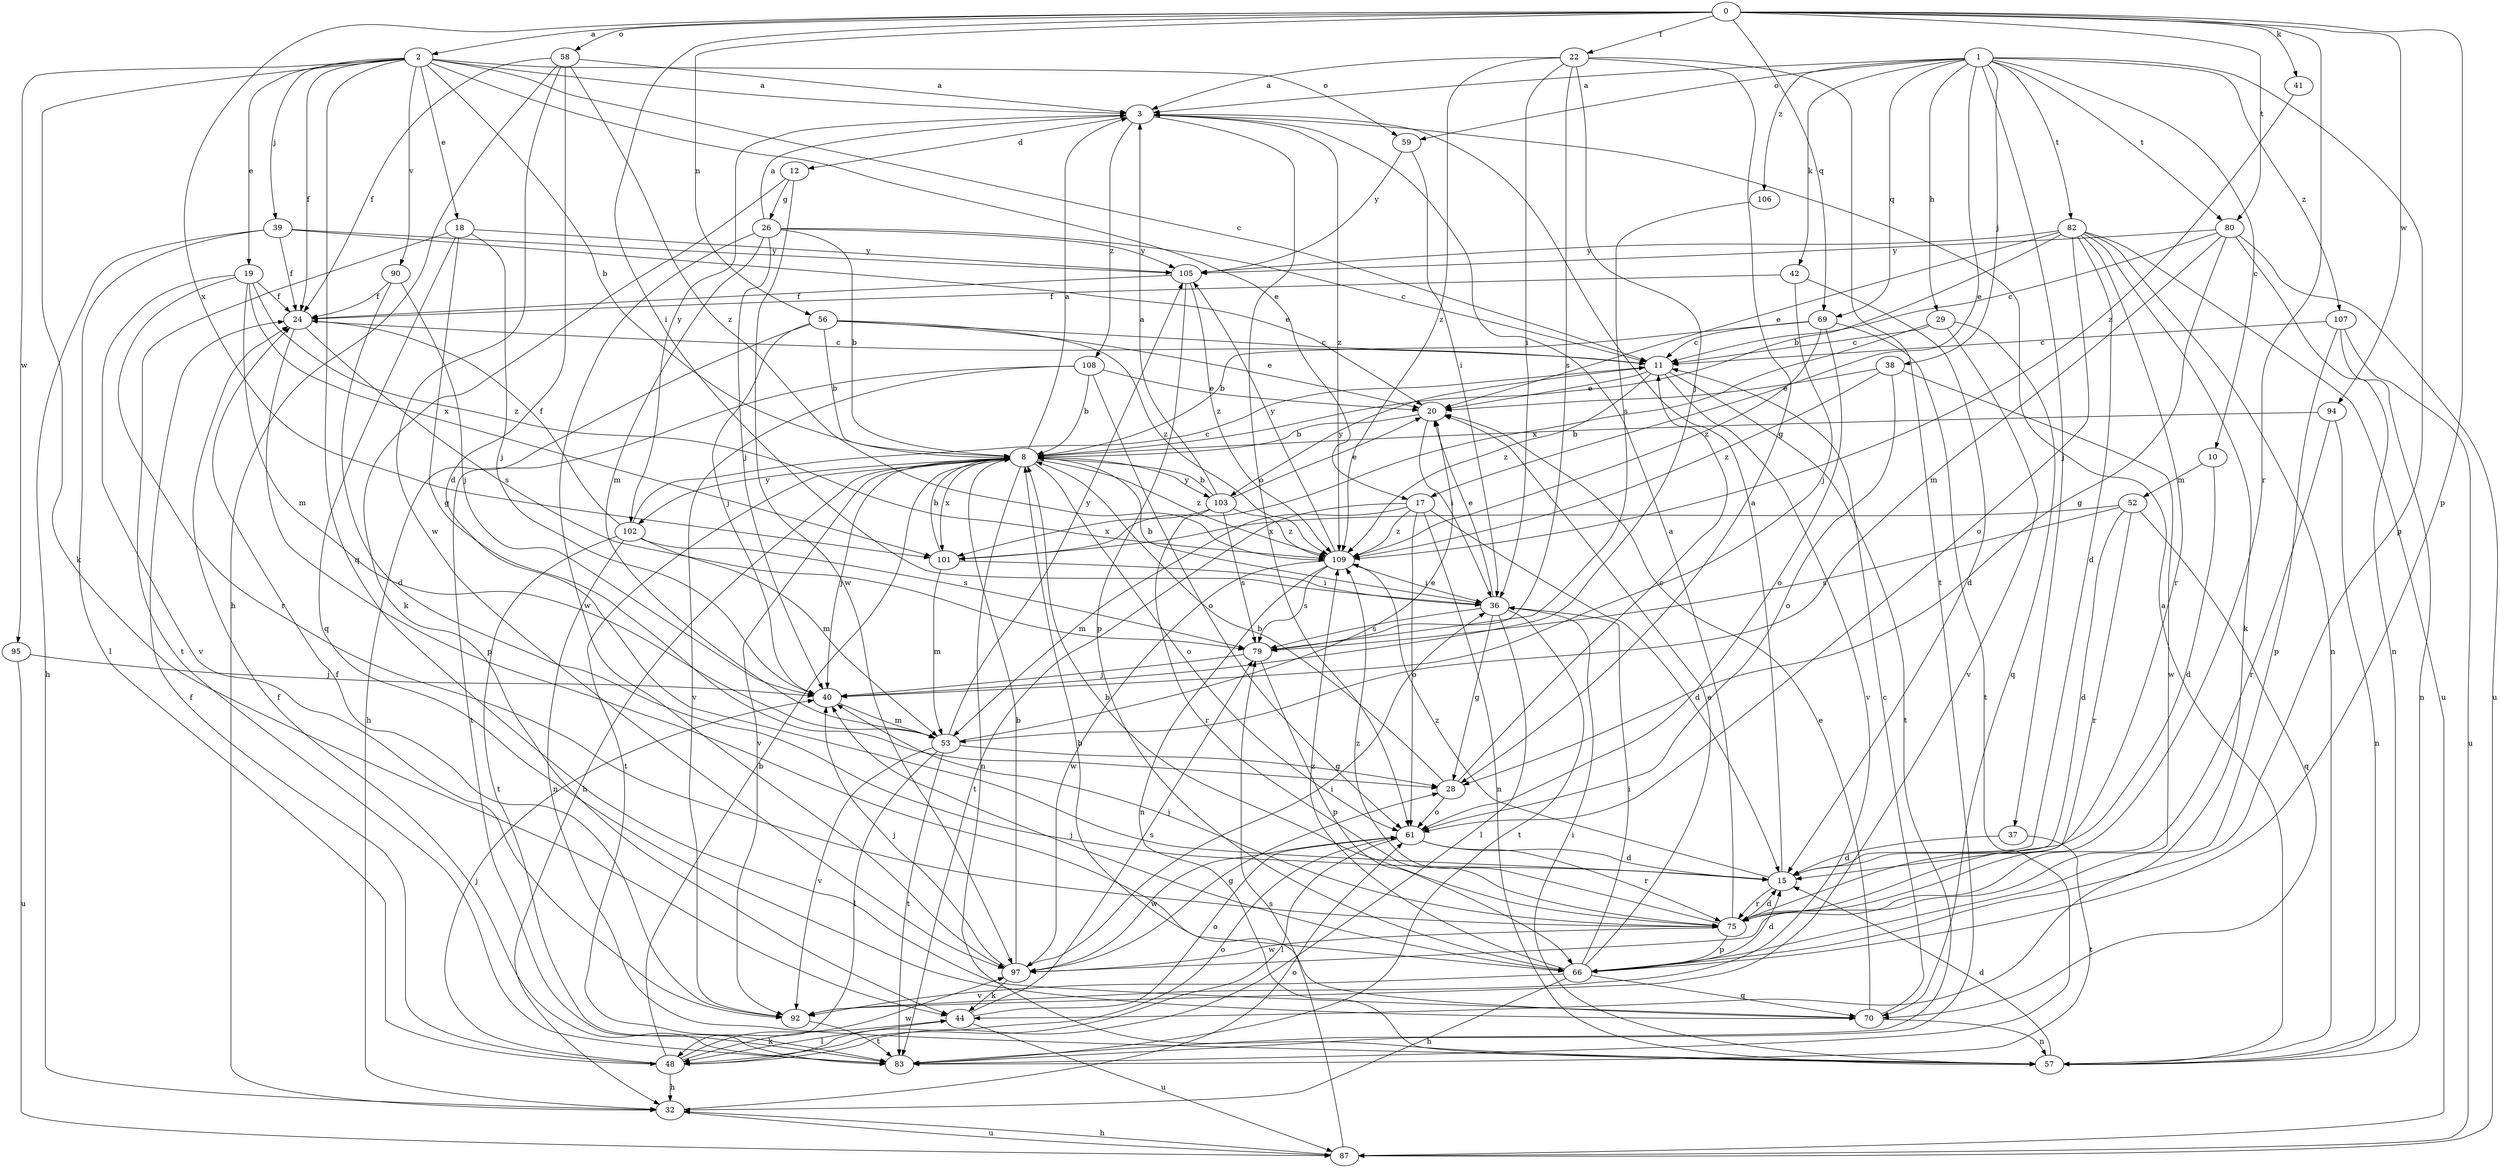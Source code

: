 strict digraph  {
0;
1;
2;
3;
8;
10;
11;
12;
15;
17;
18;
19;
20;
22;
24;
26;
28;
29;
32;
36;
37;
38;
39;
40;
41;
42;
44;
48;
52;
53;
56;
57;
58;
59;
61;
66;
69;
70;
75;
79;
80;
82;
83;
87;
90;
92;
94;
95;
97;
101;
102;
103;
105;
106;
107;
108;
109;
0 -> 2  [label=a];
0 -> 22  [label=f];
0 -> 36  [label=i];
0 -> 41  [label=k];
0 -> 56  [label=n];
0 -> 58  [label=o];
0 -> 66  [label=p];
0 -> 69  [label=q];
0 -> 75  [label=r];
0 -> 80  [label=t];
0 -> 94  [label=w];
0 -> 101  [label=x];
1 -> 3  [label=a];
1 -> 10  [label=c];
1 -> 17  [label=e];
1 -> 29  [label=h];
1 -> 37  [label=j];
1 -> 38  [label=j];
1 -> 42  [label=k];
1 -> 59  [label=o];
1 -> 66  [label=p];
1 -> 69  [label=q];
1 -> 80  [label=t];
1 -> 82  [label=t];
1 -> 106  [label=z];
1 -> 107  [label=z];
2 -> 3  [label=a];
2 -> 8  [label=b];
2 -> 11  [label=c];
2 -> 17  [label=e];
2 -> 18  [label=e];
2 -> 19  [label=e];
2 -> 24  [label=f];
2 -> 39  [label=j];
2 -> 44  [label=k];
2 -> 59  [label=o];
2 -> 70  [label=q];
2 -> 90  [label=v];
2 -> 95  [label=w];
3 -> 12  [label=d];
3 -> 61  [label=o];
3 -> 102  [label=y];
3 -> 108  [label=z];
3 -> 109  [label=z];
8 -> 3  [label=a];
8 -> 32  [label=h];
8 -> 40  [label=j];
8 -> 57  [label=n];
8 -> 61  [label=o];
8 -> 83  [label=t];
8 -> 92  [label=v];
8 -> 101  [label=x];
8 -> 102  [label=y];
8 -> 103  [label=y];
8 -> 109  [label=z];
10 -> 15  [label=d];
10 -> 52  [label=m];
11 -> 20  [label=e];
11 -> 83  [label=t];
11 -> 92  [label=v];
11 -> 103  [label=y];
11 -> 109  [label=z];
12 -> 26  [label=g];
12 -> 44  [label=k];
12 -> 97  [label=w];
15 -> 3  [label=a];
15 -> 75  [label=r];
15 -> 109  [label=z];
17 -> 15  [label=d];
17 -> 53  [label=m];
17 -> 57  [label=n];
17 -> 61  [label=o];
17 -> 83  [label=t];
17 -> 109  [label=z];
18 -> 28  [label=g];
18 -> 40  [label=j];
18 -> 70  [label=q];
18 -> 83  [label=t];
18 -> 105  [label=y];
19 -> 24  [label=f];
19 -> 53  [label=m];
19 -> 75  [label=r];
19 -> 92  [label=v];
19 -> 101  [label=x];
19 -> 109  [label=z];
20 -> 8  [label=b];
20 -> 36  [label=i];
22 -> 3  [label=a];
22 -> 28  [label=g];
22 -> 36  [label=i];
22 -> 40  [label=j];
22 -> 79  [label=s];
22 -> 83  [label=t];
22 -> 109  [label=z];
24 -> 11  [label=c];
24 -> 66  [label=p];
24 -> 79  [label=s];
26 -> 3  [label=a];
26 -> 8  [label=b];
26 -> 11  [label=c];
26 -> 40  [label=j];
26 -> 53  [label=m];
26 -> 97  [label=w];
26 -> 105  [label=y];
28 -> 8  [label=b];
28 -> 11  [label=c];
28 -> 61  [label=o];
29 -> 11  [label=c];
29 -> 70  [label=q];
29 -> 92  [label=v];
29 -> 101  [label=x];
32 -> 61  [label=o];
32 -> 87  [label=u];
36 -> 8  [label=b];
36 -> 20  [label=e];
36 -> 28  [label=g];
36 -> 48  [label=l];
36 -> 79  [label=s];
36 -> 83  [label=t];
37 -> 15  [label=d];
37 -> 83  [label=t];
38 -> 20  [label=e];
38 -> 61  [label=o];
38 -> 97  [label=w];
38 -> 109  [label=z];
39 -> 20  [label=e];
39 -> 24  [label=f];
39 -> 32  [label=h];
39 -> 48  [label=l];
39 -> 105  [label=y];
40 -> 53  [label=m];
41 -> 109  [label=z];
42 -> 15  [label=d];
42 -> 24  [label=f];
42 -> 40  [label=j];
44 -> 48  [label=l];
44 -> 61  [label=o];
44 -> 79  [label=s];
44 -> 87  [label=u];
48 -> 8  [label=b];
48 -> 24  [label=f];
48 -> 32  [label=h];
48 -> 40  [label=j];
48 -> 44  [label=k];
48 -> 61  [label=o];
48 -> 97  [label=w];
52 -> 15  [label=d];
52 -> 70  [label=q];
52 -> 75  [label=r];
52 -> 79  [label=s];
52 -> 101  [label=x];
53 -> 20  [label=e];
53 -> 28  [label=g];
53 -> 48  [label=l];
53 -> 83  [label=t];
53 -> 92  [label=v];
53 -> 105  [label=y];
56 -> 8  [label=b];
56 -> 11  [label=c];
56 -> 20  [label=e];
56 -> 32  [label=h];
56 -> 40  [label=j];
56 -> 109  [label=z];
57 -> 3  [label=a];
57 -> 15  [label=d];
57 -> 36  [label=i];
58 -> 3  [label=a];
58 -> 15  [label=d];
58 -> 24  [label=f];
58 -> 32  [label=h];
58 -> 97  [label=w];
58 -> 109  [label=z];
59 -> 36  [label=i];
59 -> 105  [label=y];
61 -> 15  [label=d];
61 -> 48  [label=l];
61 -> 75  [label=r];
61 -> 97  [label=w];
66 -> 15  [label=d];
66 -> 20  [label=e];
66 -> 32  [label=h];
66 -> 36  [label=i];
66 -> 40  [label=j];
66 -> 70  [label=q];
66 -> 92  [label=v];
66 -> 109  [label=z];
69 -> 8  [label=b];
69 -> 11  [label=c];
69 -> 61  [label=o];
69 -> 83  [label=t];
69 -> 109  [label=z];
70 -> 8  [label=b];
70 -> 11  [label=c];
70 -> 20  [label=e];
70 -> 57  [label=n];
75 -> 3  [label=a];
75 -> 8  [label=b];
75 -> 15  [label=d];
75 -> 40  [label=j];
75 -> 66  [label=p];
75 -> 97  [label=w];
75 -> 109  [label=z];
79 -> 40  [label=j];
79 -> 66  [label=p];
80 -> 11  [label=c];
80 -> 28  [label=g];
80 -> 53  [label=m];
80 -> 57  [label=n];
80 -> 87  [label=u];
80 -> 105  [label=y];
82 -> 8  [label=b];
82 -> 15  [label=d];
82 -> 20  [label=e];
82 -> 44  [label=k];
82 -> 57  [label=n];
82 -> 61  [label=o];
82 -> 75  [label=r];
82 -> 87  [label=u];
82 -> 105  [label=y];
83 -> 24  [label=f];
87 -> 32  [label=h];
87 -> 79  [label=s];
90 -> 15  [label=d];
90 -> 24  [label=f];
90 -> 40  [label=j];
92 -> 24  [label=f];
92 -> 83  [label=t];
94 -> 8  [label=b];
94 -> 57  [label=n];
94 -> 75  [label=r];
95 -> 40  [label=j];
95 -> 87  [label=u];
97 -> 8  [label=b];
97 -> 28  [label=g];
97 -> 36  [label=i];
97 -> 40  [label=j];
97 -> 44  [label=k];
101 -> 8  [label=b];
101 -> 36  [label=i];
101 -> 53  [label=m];
102 -> 11  [label=c];
102 -> 24  [label=f];
102 -> 53  [label=m];
102 -> 57  [label=n];
102 -> 79  [label=s];
102 -> 83  [label=t];
103 -> 3  [label=a];
103 -> 8  [label=b];
103 -> 20  [label=e];
103 -> 75  [label=r];
103 -> 79  [label=s];
103 -> 101  [label=x];
103 -> 109  [label=z];
105 -> 24  [label=f];
105 -> 66  [label=p];
105 -> 109  [label=z];
106 -> 79  [label=s];
107 -> 11  [label=c];
107 -> 57  [label=n];
107 -> 66  [label=p];
107 -> 87  [label=u];
108 -> 8  [label=b];
108 -> 20  [label=e];
108 -> 61  [label=o];
108 -> 83  [label=t];
108 -> 92  [label=v];
109 -> 36  [label=i];
109 -> 57  [label=n];
109 -> 79  [label=s];
109 -> 97  [label=w];
109 -> 105  [label=y];
}
